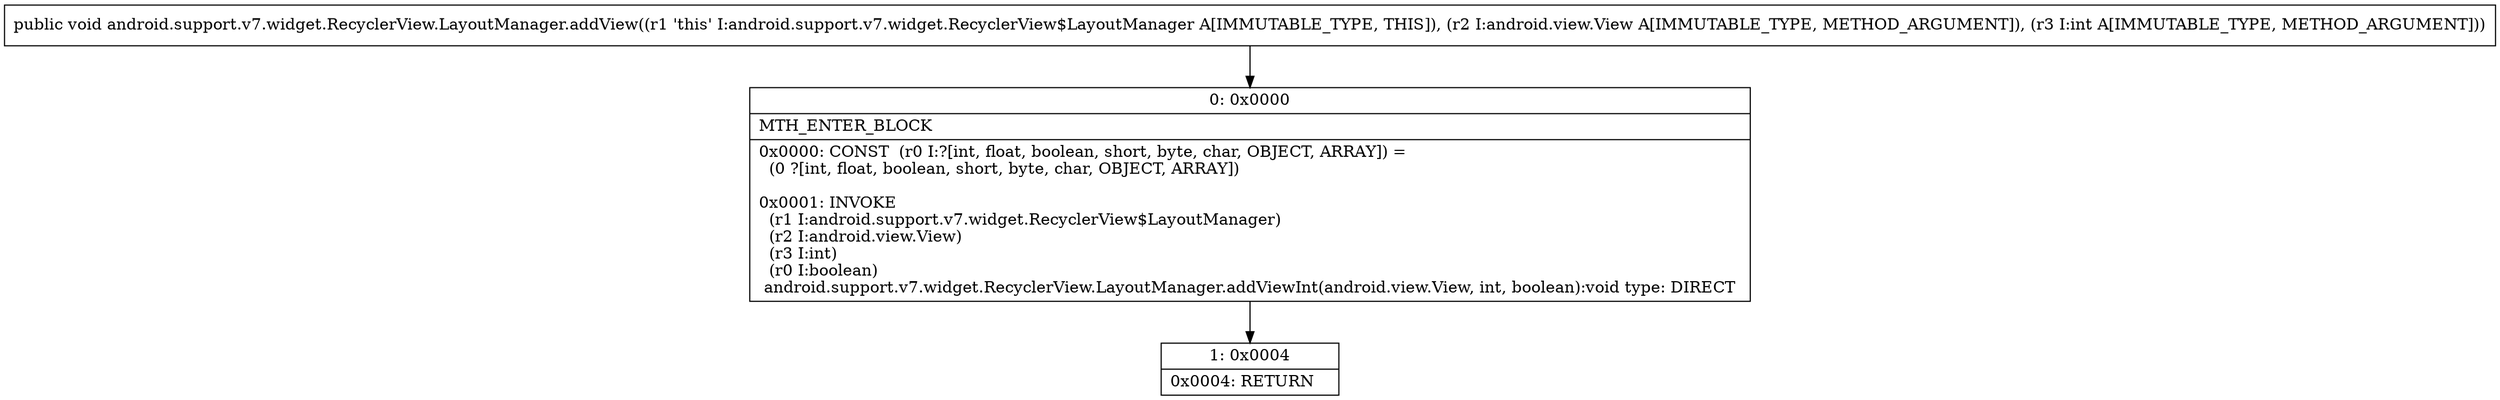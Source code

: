 digraph "CFG forandroid.support.v7.widget.RecyclerView.LayoutManager.addView(Landroid\/view\/View;I)V" {
Node_0 [shape=record,label="{0\:\ 0x0000|MTH_ENTER_BLOCK\l|0x0000: CONST  (r0 I:?[int, float, boolean, short, byte, char, OBJECT, ARRAY]) = \l  (0 ?[int, float, boolean, short, byte, char, OBJECT, ARRAY])\l \l0x0001: INVOKE  \l  (r1 I:android.support.v7.widget.RecyclerView$LayoutManager)\l  (r2 I:android.view.View)\l  (r3 I:int)\l  (r0 I:boolean)\l android.support.v7.widget.RecyclerView.LayoutManager.addViewInt(android.view.View, int, boolean):void type: DIRECT \l}"];
Node_1 [shape=record,label="{1\:\ 0x0004|0x0004: RETURN   \l}"];
MethodNode[shape=record,label="{public void android.support.v7.widget.RecyclerView.LayoutManager.addView((r1 'this' I:android.support.v7.widget.RecyclerView$LayoutManager A[IMMUTABLE_TYPE, THIS]), (r2 I:android.view.View A[IMMUTABLE_TYPE, METHOD_ARGUMENT]), (r3 I:int A[IMMUTABLE_TYPE, METHOD_ARGUMENT])) }"];
MethodNode -> Node_0;
Node_0 -> Node_1;
}

